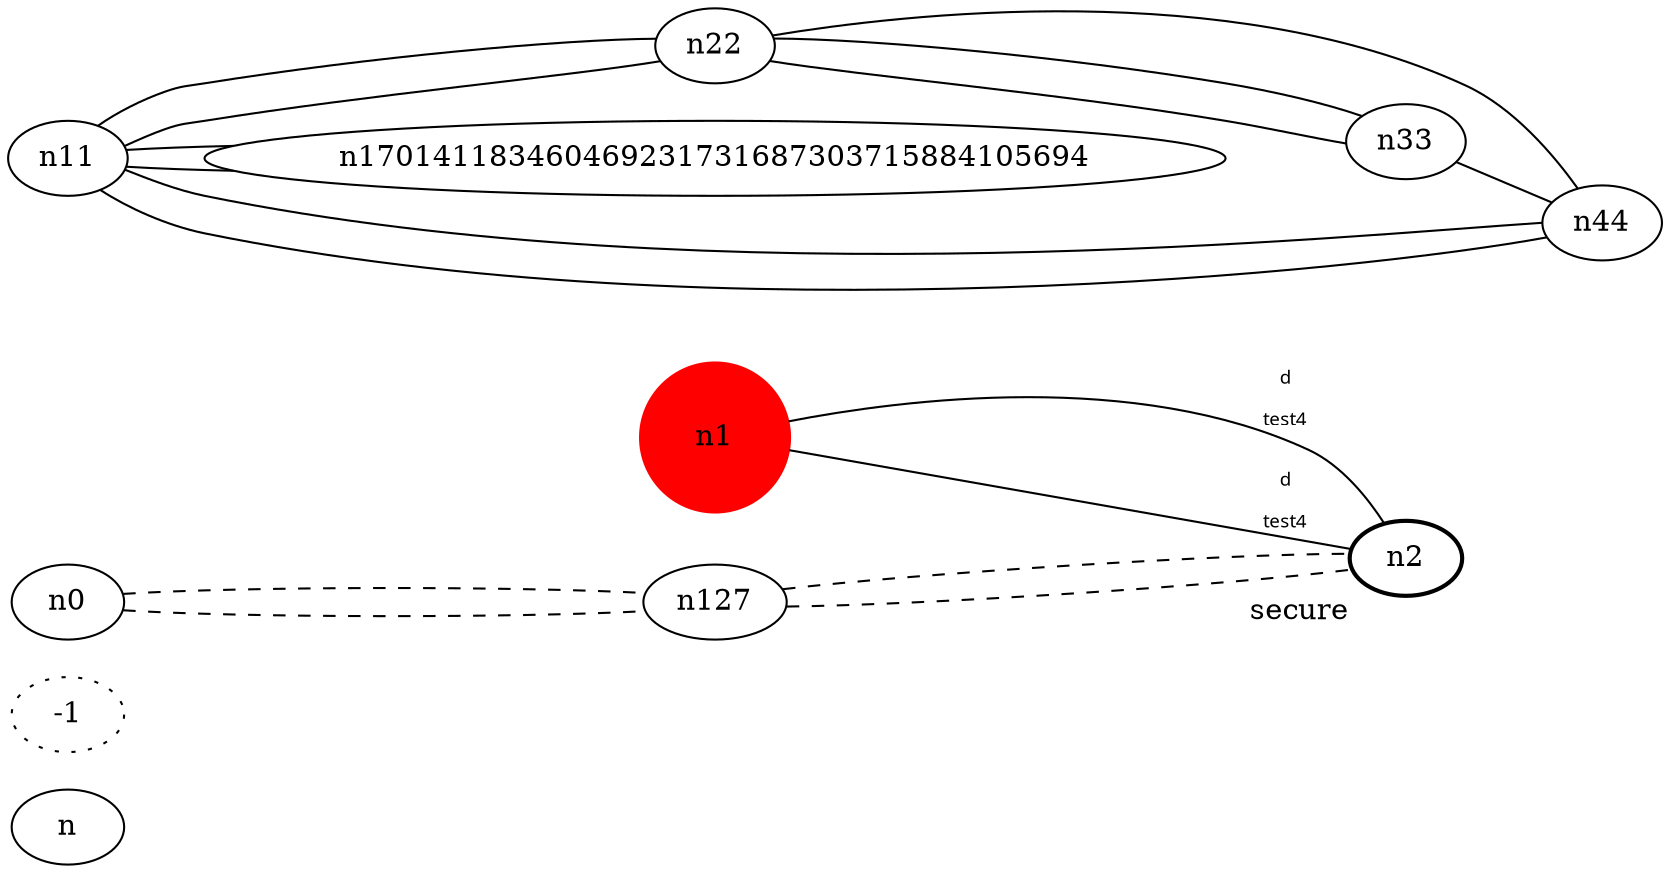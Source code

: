 graph test4 {
	rankdir=LR;
	fontcolor=blue; /* c0; c-6; c1 -- c1 */
	n-1 [style=dotted, fillcolor="#123456"]; // c2; c3; c2 -- c3
	n1 [height=1, width=1, color=red, style=filled];
	n2 [style=bold, xlabel="secure"];
	n0 -- n127 -- n2[style=dashed];
	n1 -- n2 [fontname="comic sans", label="d\n\l\G", fo ntcolor=blue, fontsize=9];
	n11 -- n22;
	n11 -- n170141183460469231731687303715884105694;
	n11 -- n44;
	n22 -- n33;
	n2 [style=bold, xlabel="secure"];
	n0 -- n127 -- n2[style=dashed];
	n1 -- n2 [fontname="comic sans", label="d\n\l\G", fo ntcolor=blue, fontsize=9];
	n11 -- n22;
	n11 -- n170141183460469231731687303715884105694;
	n11 -- n44;
	n22 -- n33;
	n22 -- n44;
	n33 -- n44;
}
